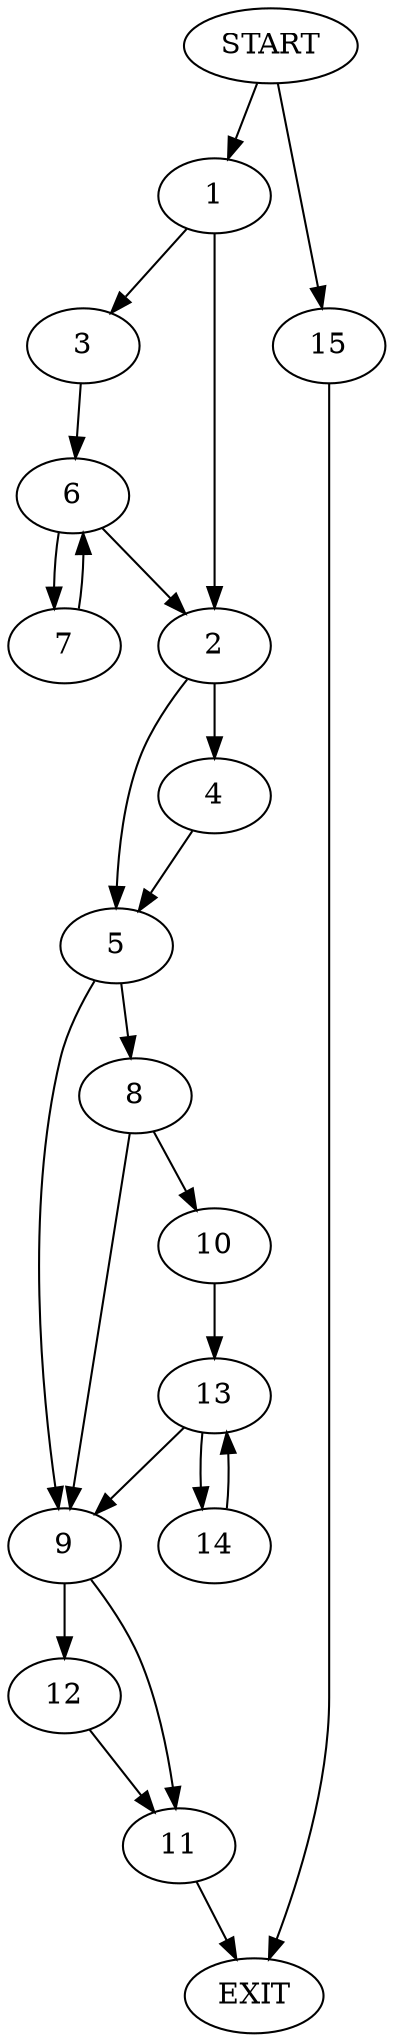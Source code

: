 digraph {
0 [label="START"]
16 [label="EXIT"]
0 -> 1
1 -> 2
1 -> 3
2 -> 4
2 -> 5
3 -> 6
6 -> 7
6 -> 2
7 -> 6
4 -> 5
5 -> 8
5 -> 9
8 -> 10
8 -> 9
9 -> 11
9 -> 12
10 -> 13
13 -> 14
13 -> 9
14 -> 13
12 -> 11
11 -> 16
0 -> 15
15 -> 16
}
